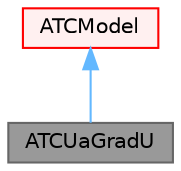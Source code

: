 digraph "ATCUaGradU"
{
 // LATEX_PDF_SIZE
  bgcolor="transparent";
  edge [fontname=Helvetica,fontsize=10,labelfontname=Helvetica,labelfontsize=10];
  node [fontname=Helvetica,fontsize=10,shape=box,height=0.2,width=0.4];
  Node1 [id="Node000001",label="ATCUaGradU",height=0.2,width=0.4,color="gray40", fillcolor="grey60", style="filled", fontcolor="black",tooltip="The ATC formualtion resulting by differentiating the Conservative form of the Momentum equations."];
  Node2 -> Node1 [id="edge1_Node000001_Node000002",dir="back",color="steelblue1",style="solid",tooltip=" "];
  Node2 [id="Node000002",label="ATCModel",height=0.2,width=0.4,color="red", fillcolor="#FFF0F0", style="filled",URL="$classFoam_1_1ATCModel.html",tooltip="Base class for selecting the adjoint transpose convection model. Inherits from regIOobject to add loo..."];
}
